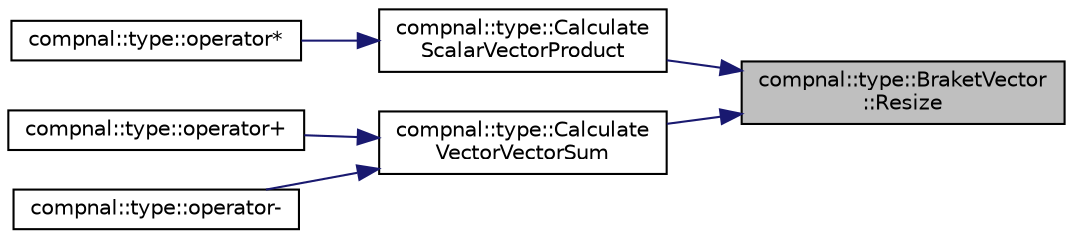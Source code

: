 digraph "compnal::type::BraketVector::Resize"
{
 // INTERACTIVE_SVG=YES
 // LATEX_PDF_SIZE
  edge [fontname="Helvetica",fontsize="10",labelfontname="Helvetica",labelfontsize="10"];
  node [fontname="Helvetica",fontsize="10",shape=record];
  rankdir="RL";
  Node1 [label="compnal::type::BraketVector\l::Resize",height=0.2,width=0.4,color="black", fillcolor="grey75", style="filled", fontcolor="black",tooltip="Resize BraketVector."];
  Node1 -> Node2 [dir="back",color="midnightblue",fontsize="10",style="solid",fontname="Helvetica"];
  Node2 [label="compnal::type::Calculate\lScalarVectorProduct",height=0.2,width=0.4,color="black", fillcolor="white", style="filled",URL="$d4/df8/namespacecompnal_1_1type.html#ab01076b32cfaad46dd5bb2ef798ab868",tooltip="Calculate scalar BraketVector product ( )."];
  Node2 -> Node3 [dir="back",color="midnightblue",fontsize="10",style="solid",fontname="Helvetica"];
  Node3 [label="compnal::type::operator*",height=0.2,width=0.4,color="black", fillcolor="white", style="filled",URL="$d4/df8/namespacecompnal_1_1type.html#a58a6a5382e7957e41063c27505f58bc4",tooltip="Operator overloading: multiplication operator."];
  Node1 -> Node4 [dir="back",color="midnightblue",fontsize="10",style="solid",fontname="Helvetica"];
  Node4 [label="compnal::type::Calculate\lVectorVectorSum",height=0.2,width=0.4,color="black", fillcolor="white", style="filled",URL="$d4/df8/namespacecompnal_1_1type.html#a506bbc662bfe7fb2043eb43fefd47c4f",tooltip="Calculate BraketVector summation ( )."];
  Node4 -> Node5 [dir="back",color="midnightblue",fontsize="10",style="solid",fontname="Helvetica"];
  Node5 [label="compnal::type::operator+",height=0.2,width=0.4,color="black", fillcolor="white", style="filled",URL="$d4/df8/namespacecompnal_1_1type.html#a4a4e992db8a5b87ec24cced3bea23d6f",tooltip="Operator overloading: addition operator."];
  Node4 -> Node6 [dir="back",color="midnightblue",fontsize="10",style="solid",fontname="Helvetica"];
  Node6 [label="compnal::type::operator-",height=0.2,width=0.4,color="black", fillcolor="white", style="filled",URL="$d4/df8/namespacecompnal_1_1type.html#a61ab692722d7345f2badc279b2e4147b",tooltip="Operator overloading: subtraction operator."];
}
